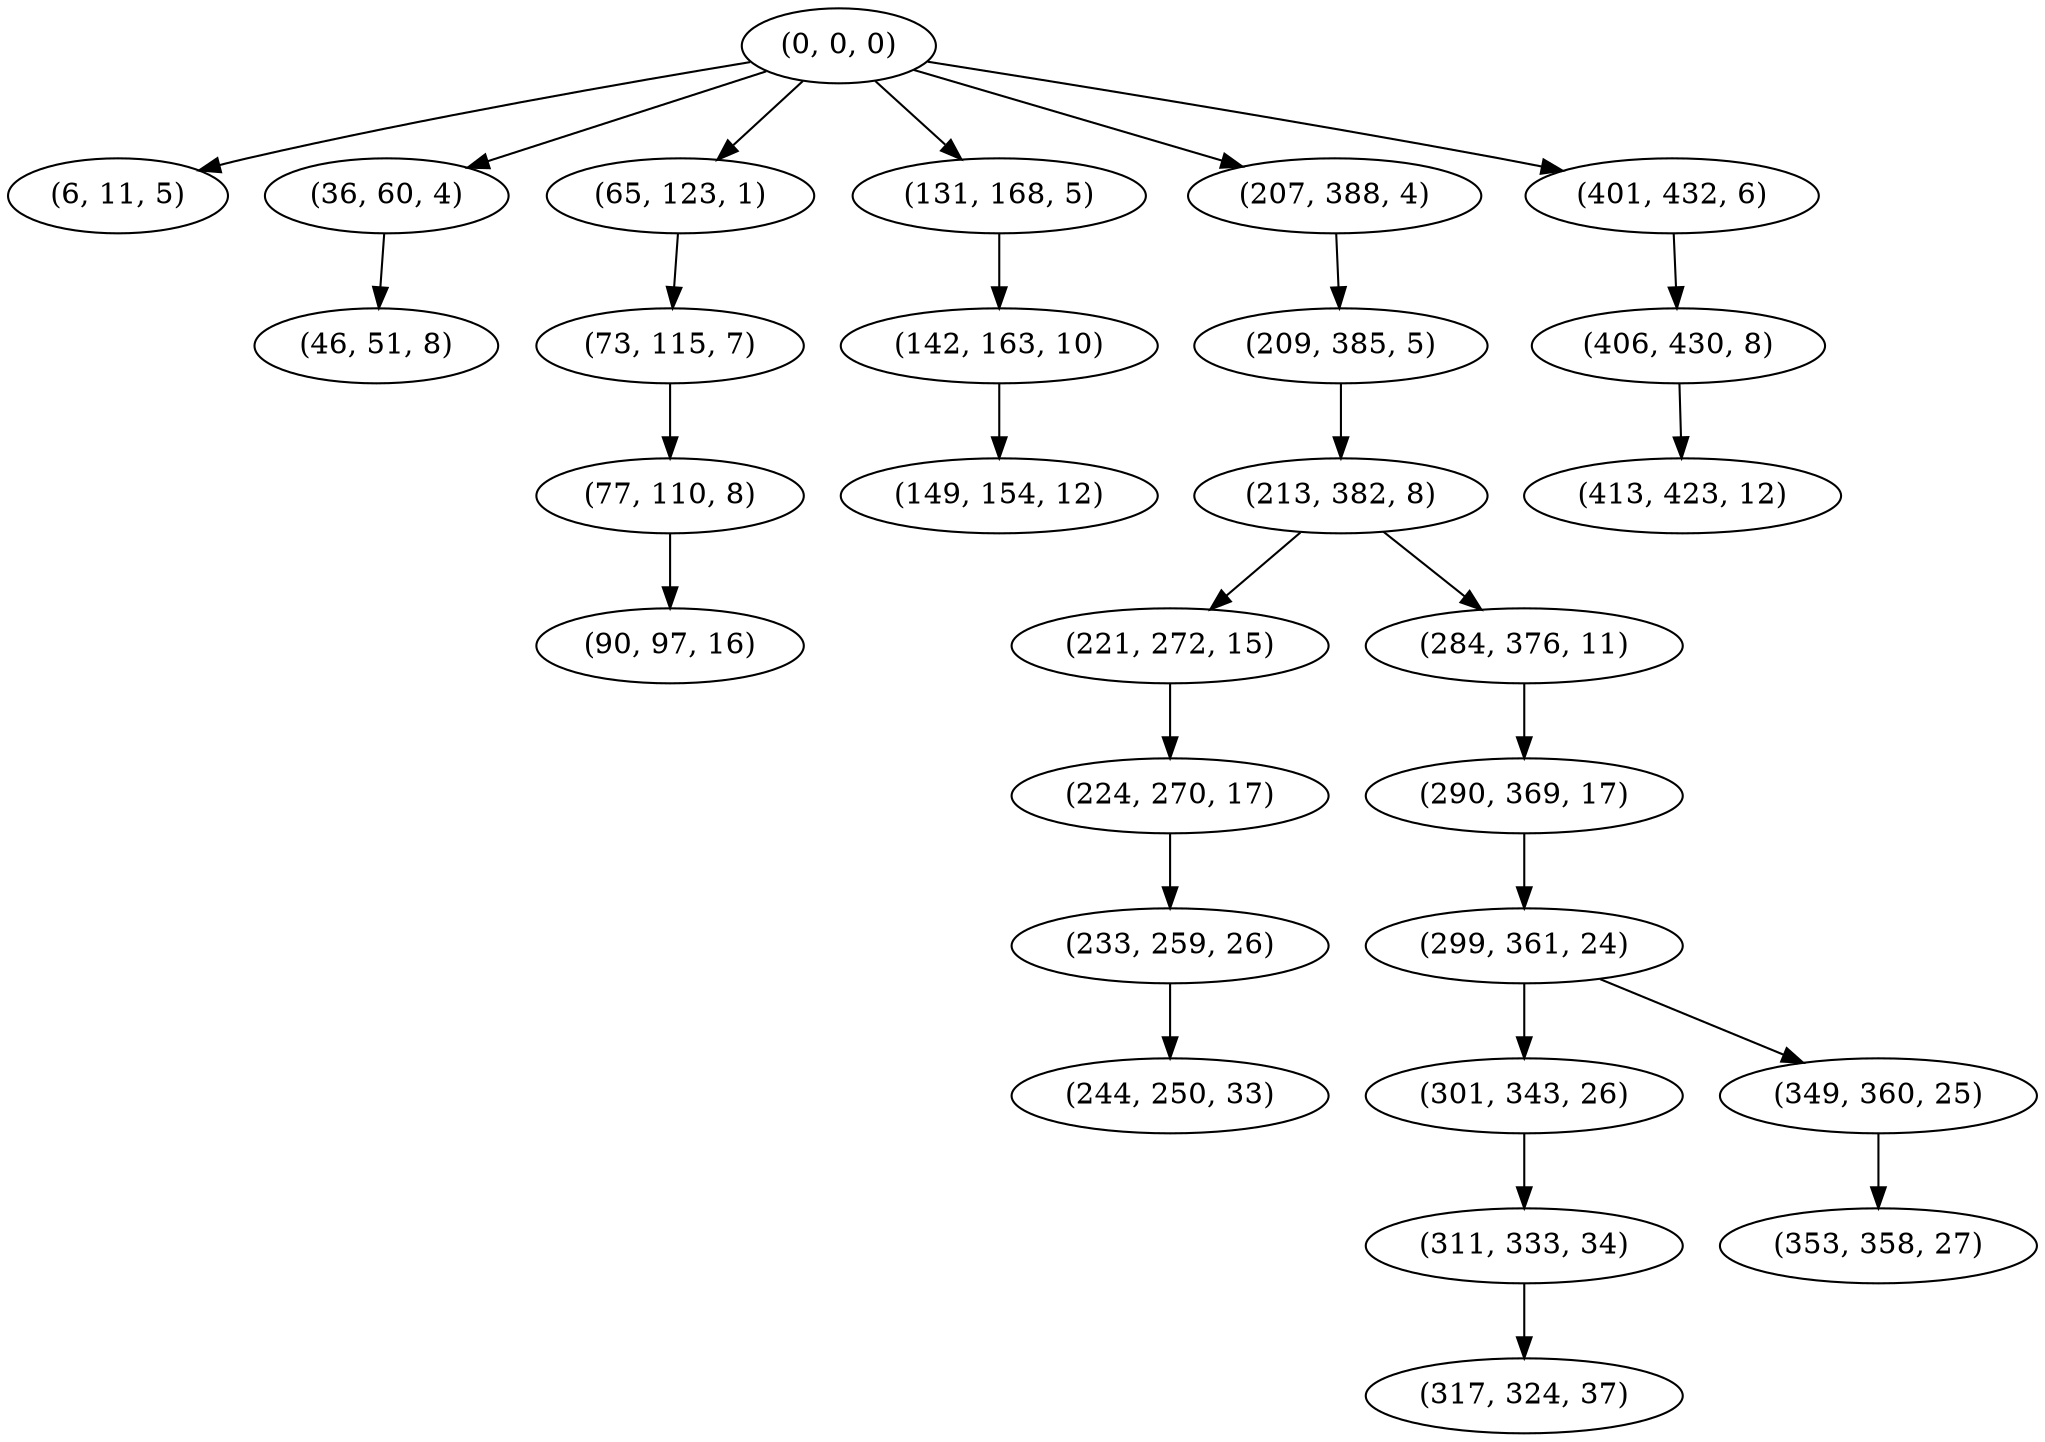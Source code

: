 digraph tree {
    "(0, 0, 0)";
    "(6, 11, 5)";
    "(36, 60, 4)";
    "(46, 51, 8)";
    "(65, 123, 1)";
    "(73, 115, 7)";
    "(77, 110, 8)";
    "(90, 97, 16)";
    "(131, 168, 5)";
    "(142, 163, 10)";
    "(149, 154, 12)";
    "(207, 388, 4)";
    "(209, 385, 5)";
    "(213, 382, 8)";
    "(221, 272, 15)";
    "(224, 270, 17)";
    "(233, 259, 26)";
    "(244, 250, 33)";
    "(284, 376, 11)";
    "(290, 369, 17)";
    "(299, 361, 24)";
    "(301, 343, 26)";
    "(311, 333, 34)";
    "(317, 324, 37)";
    "(349, 360, 25)";
    "(353, 358, 27)";
    "(401, 432, 6)";
    "(406, 430, 8)";
    "(413, 423, 12)";
    "(0, 0, 0)" -> "(6, 11, 5)";
    "(0, 0, 0)" -> "(36, 60, 4)";
    "(0, 0, 0)" -> "(65, 123, 1)";
    "(0, 0, 0)" -> "(131, 168, 5)";
    "(0, 0, 0)" -> "(207, 388, 4)";
    "(0, 0, 0)" -> "(401, 432, 6)";
    "(36, 60, 4)" -> "(46, 51, 8)";
    "(65, 123, 1)" -> "(73, 115, 7)";
    "(73, 115, 7)" -> "(77, 110, 8)";
    "(77, 110, 8)" -> "(90, 97, 16)";
    "(131, 168, 5)" -> "(142, 163, 10)";
    "(142, 163, 10)" -> "(149, 154, 12)";
    "(207, 388, 4)" -> "(209, 385, 5)";
    "(209, 385, 5)" -> "(213, 382, 8)";
    "(213, 382, 8)" -> "(221, 272, 15)";
    "(213, 382, 8)" -> "(284, 376, 11)";
    "(221, 272, 15)" -> "(224, 270, 17)";
    "(224, 270, 17)" -> "(233, 259, 26)";
    "(233, 259, 26)" -> "(244, 250, 33)";
    "(284, 376, 11)" -> "(290, 369, 17)";
    "(290, 369, 17)" -> "(299, 361, 24)";
    "(299, 361, 24)" -> "(301, 343, 26)";
    "(299, 361, 24)" -> "(349, 360, 25)";
    "(301, 343, 26)" -> "(311, 333, 34)";
    "(311, 333, 34)" -> "(317, 324, 37)";
    "(349, 360, 25)" -> "(353, 358, 27)";
    "(401, 432, 6)" -> "(406, 430, 8)";
    "(406, 430, 8)" -> "(413, 423, 12)";
}
